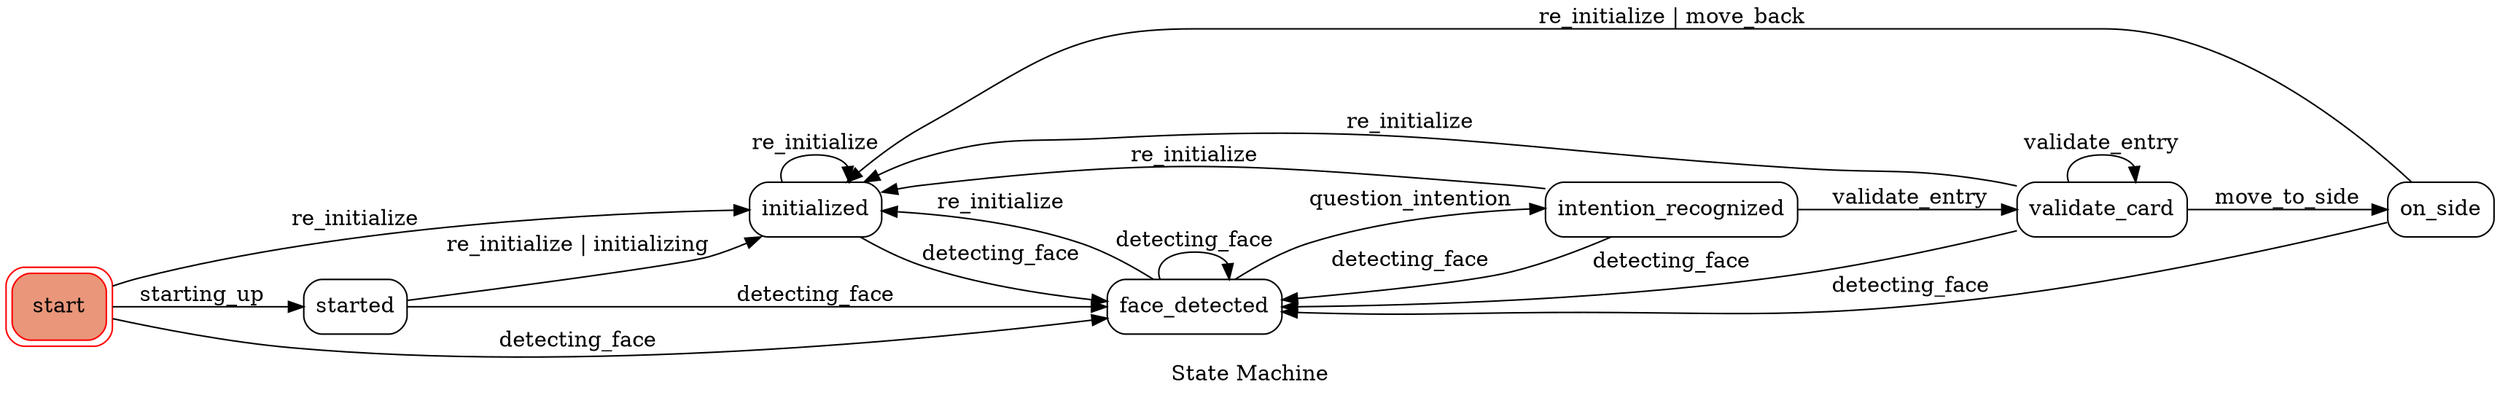 strict digraph "" {
	graph [bb="0,0,1331,253.71",
		label="State Machine",
		lheight=0.21,
		lp="665.5,11.5",
		lwidth=1.10,
		rankdir=LR
	];
	node [color=black,
		fillcolor=white,
		label="\N",
		peripheries=1,
		shape=rectangle,
		style="rounded, filled"
	];
	edge [color=black];
	start	 [color=red,
		fillcolor=darksalmon,
		height=0.61111,
		label=start,
		peripheries=2,
		pos="31,55.708",
		width=0.86111];
	started	 [height=0.5,
		label=started,
		pos="191.5,55.708",
		width=0.75];
	start -> started	 [label=starting_up,
		lp="110.5,63.208",
		pos="e,164.26,55.708 62.327,55.708 88.617,55.708 126.24,55.708 154.1,55.708"];
	initialized	 [height=0.5,
		label=initialized,
		pos="433.5,119.71",
		width=0.98611];
	start -> initialized	 [label=re_initialize,
		lp="191.5,110.21",
		pos="e,397.95,118.62 62.063,68.784 67.953,70.968 74.114,73.056 80,74.708 187.57,104.89 319.29,114.88 387.55,118.15"];
	face_detected	 [height=0.5,
		label=face_detected,
		pos="633.5,55.708",
		width=1.2639];
	start -> face_detected	 [label=detecting_face,
		lp="309,34.208",
		pos="e,587.91,48.257 62.012,47.274 87.757,40.732 125.46,32.207 159,28.708 309.97,12.958 489,33.787 577.8,46.756"];
	started -> initialized	 [label="re_initialize | initializing",
		lp="309,96.208",
		pos="e,404.18,101.59 218.58,59.473 262.52,65.765 347.35,78.711 376,88.708 382.4,90.942 388.95,93.824 395.23,96.929"];
	started -> face_detected	 [label=detecting_face,
		lp="433.5,63.208",
		pos="e,588,55.708 218.82,55.708 290,55.708 482.31,55.708 577.94,55.708"];
	initialized -> initialized	 [label=re_initialize,
		lp="433.5,163.21",
		pos="e,450.87,137.86 416.13,137.86 413.46,147.25 419.25,155.71 433.5,155.71 442.18,155.71 447.73,152.57 450.13,147.99"];
	initialized -> face_detected	 [label=detecting_face,
		lp="530.5,90.208",
		pos="e,587.97,59.825 456.99,101.67 467,94.784 479.09,87.457 491,82.708 518.58,71.706 550.99,65.111 577.93,61.197"];
	face_detected -> initialized	 [label=re_initialize,
		lp="530.5,122.21",
		pos="e,469.08,118.09 611.29,73.791 599.65,82.352 584.78,91.941 570,97.708 540.95,109.04 506.24,114.54 479.08,117.2"];
	face_detected -> face_detected	 [label=detecting_face,
		lp="633.5,99.208",
		pos="e,651.95,73.86 615.05,73.86 612.21,83.247 618.36,91.708 633.5,91.708 642.73,91.708 648.61,88.566 651.16,83.987"];
	intention_recognized	 [height=0.5,
		label=intention_recognized,
		pos="885.5,119.71",
		width=1.8194];
	face_detected -> intention_recognized	 [label=question_intention,
		lp="747.5,125.21",
		pos="e,819.65,119.49 655.32,73.85 666.97,82.536 681.98,92.219 697,97.708 732.63,110.72 774.34,116.48 809.45,118.88"];
	intention_recognized -> initialized	 [label=re_initialize,
		lp="633.5,152.21",
		pos="e,469.15,129.73 819.74,133.05 812.43,134.14 805.07,135.07 798,135.71 662.11,148.03 626.4,150.62 491,133.71 487.1,133.22 483.08,132.57 \
479.06,131.8"];
	intention_recognized -> face_detected	 [label=detecting_face,
		lp="747.5,86.208",
		pos="e,679.31,58.426 852.77,101.51 836.71,93.337 816.82,84.293 798,78.708 762.7,68.23 721.69,62.482 689.45,59.353"];
	validate_card	 [height=0.5,
		label=validate_card,
		pos="1114.5,119.71",
		width=1.2361];
	intention_recognized -> validate_card	 [label=validate_entry,
		lp="1012.5,127.21",
		pos="e,1069.9,119.71 951.12,119.71 985.47,119.71 1027,119.71 1059.7,119.71"];
	validate_card -> initialized	 [label=re_initialize,
		lp="747.5,174.21",
		pos="e,460.88,137.76 1069.7,134.57 1063.8,136.16 1057.8,137.6 1052,138.71 1009.5,146.82 998.15,143.6 955,146.71 792.14,158.44 750.98,\
173.75 588,163.71 544.64,161.04 532.3,165.18 491,151.71 483.91,149.39 476.69,146.18 469.87,142.67"];
	validate_card -> face_detected	 [label=detecting_face,
		lp="885.5,85.208",
		pos="e,679.13,55.742 1069.9,105.88 1038.2,96.558 994.33,84.716 955,77.708 862.91,61.296 753.98,56.937 689.48,55.888"];
	validate_card -> validate_card	 [label=validate_entry,
		lp="1114.5,163.21",
		pos="e,1132.6,137.86 1096.4,137.86 1093.6,147.25 1099.7,155.71 1114.5,155.71 1123.5,155.71 1129.3,152.57 1131.8,147.99"];
	on_side	 [height=0.5,
		label=on_side,
		pos="1301.5,119.71",
		width=0.81944];
	validate_card -> on_side	 [label=move_to_side,
		lp="1215.5,127.21",
		pos="e,1271.9,119.71 1159.3,119.71 1190.5,119.71 1231.8,119.71 1261.8,119.71"];
	on_side -> initialized	 [label="re_initialize | move_back",
		lp="885.5,246.21",
		pos="e,449.71,137.78 1286.6,137.78 1257.3,171.07 1188.8,238.71 1114.5,238.71 633.5,238.71 633.5,238.71 633.5,238.71 561,238.71 491.88,\
180.25 457.02,145.28"];
	on_side -> face_detected	 [label=detecting_face,
		lp="1012.5,69.208",
		pos="e,679.27,52.48 1271.9,111.02 1225.5,97.82 1132.6,73.06 1052,61.708 940.13,45.948 910.96,53.506 798,51.708 753.12,50.993 741.87,50.296 \
697,51.708 694.49,51.787 691.92,51.883 689.33,51.993"];
}
